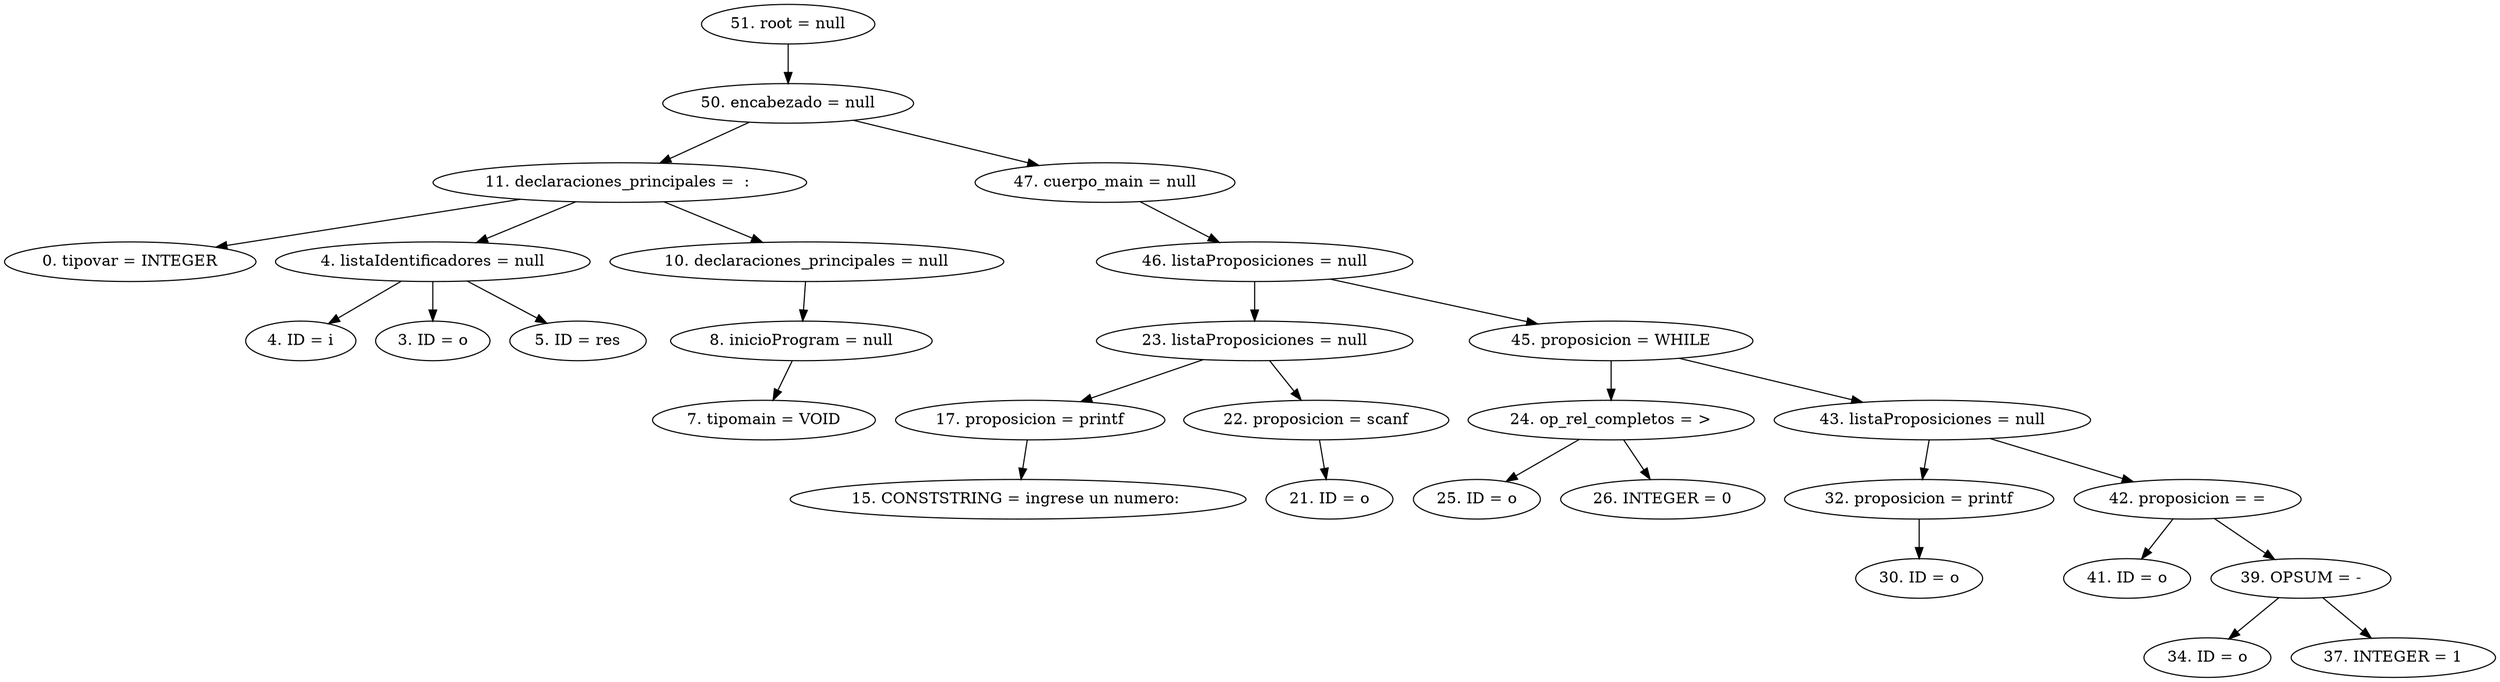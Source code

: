 digraph G {
"51. root = null"->"50. encabezado = null"
"50. encabezado = null"->"11. declaraciones_principales =  : "
"11. declaraciones_principales =  : "->"0. tipovar = INTEGER"
"11. declaraciones_principales =  : "->"4. listaIdentificadores = null"
"4. listaIdentificadores = null"->"4. ID = i"
"4. listaIdentificadores = null"->"3. ID = o"
"4. listaIdentificadores = null"->"5. ID = res"
"11. declaraciones_principales =  : "->"10. declaraciones_principales = null"
"10. declaraciones_principales = null"->"8. inicioProgram = null"
"8. inicioProgram = null"->"7. tipomain = VOID"
"50. encabezado = null"->"47. cuerpo_main = null"
"47. cuerpo_main = null"->"46. listaProposiciones = null"
"46. listaProposiciones = null"->"23. listaProposiciones = null"
"23. listaProposiciones = null"->"17. proposicion = printf"
"17. proposicion = printf"->"15. CONSTSTRING = ingrese un numero: "
"23. listaProposiciones = null"->"22. proposicion = scanf"
"22. proposicion = scanf"->"21. ID = o"
"46. listaProposiciones = null"->"45. proposicion = WHILE"
"45. proposicion = WHILE"->"24. op_rel_completos = >"
"24. op_rel_completos = >"->"25. ID = o"
"24. op_rel_completos = >"->"26. INTEGER = 0"
"45. proposicion = WHILE"->"43. listaProposiciones = null"
"43. listaProposiciones = null"->"32. proposicion = printf"
"32. proposicion = printf"->"30. ID = o"
"43. listaProposiciones = null"->"42. proposicion = ="
"42. proposicion = ="->"41. ID = o"
"42. proposicion = ="->"39. OPSUM = -"
"39. OPSUM = -"->"34. ID = o"
"39. OPSUM = -"->"37. INTEGER = 1"


}
